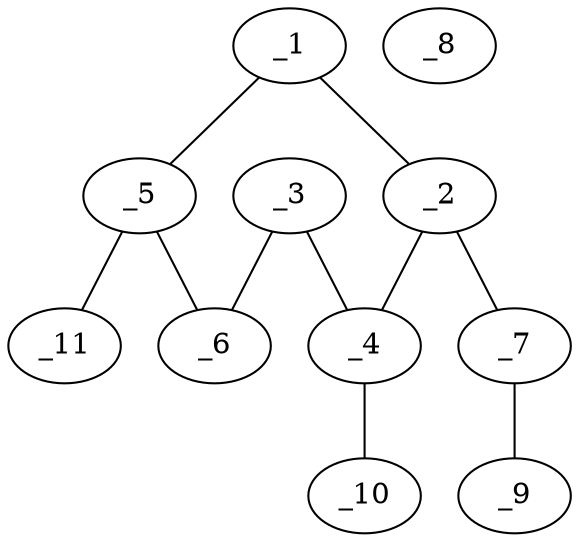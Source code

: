 graph molid686465 {
	_1	 [charge=0,
		chem=5,
		symbol="S  ",
		x="4.5981",
		y="-0.25"];
	_2	 [charge=0,
		chem=1,
		symbol="C  ",
		x="3.7321",
		y="0.25"];
	_1 -- _2	 [valence=1];
	_5	 [charge=0,
		chem=1,
		symbol="C  ",
		x="4.5981",
		y="-1.25"];
	_1 -- _5	 [valence=1];
	_4	 [charge=0,
		chem=1,
		symbol="C  ",
		x="2.866",
		y="-0.25"];
	_2 -- _4	 [valence=1];
	_7	 [charge=0,
		chem=4,
		symbol="N  ",
		x="3.7321",
		y="1.25"];
	_2 -- _7	 [valence=2];
	_3	 [charge=0,
		chem=4,
		symbol="N  ",
		x="2.866",
		y="-1.25"];
	_3 -- _4	 [valence=2];
	_6	 [charge=0,
		chem=4,
		symbol="N  ",
		x="3.732",
		y="-1.75"];
	_3 -- _6	 [valence=1];
	_10	 [charge=0,
		chem=1,
		symbol="C  ",
		x=2,
		y="0.25"];
	_4 -- _10	 [valence=1];
	_5 -- _6	 [valence=1];
	_11	 [charge=0,
		chem=4,
		symbol="N  ",
		x="5.4641",
		y="-1.75"];
	_5 -- _11	 [valence=2];
	_9	 [charge=0,
		chem=2,
		symbol="O  ",
		x="4.5981",
		y="1.75"];
	_7 -- _9	 [valence=1];
	_8	 [charge=0,
		chem=7,
		symbol="Cl ",
		x="7.4641",
		y=0];
}
